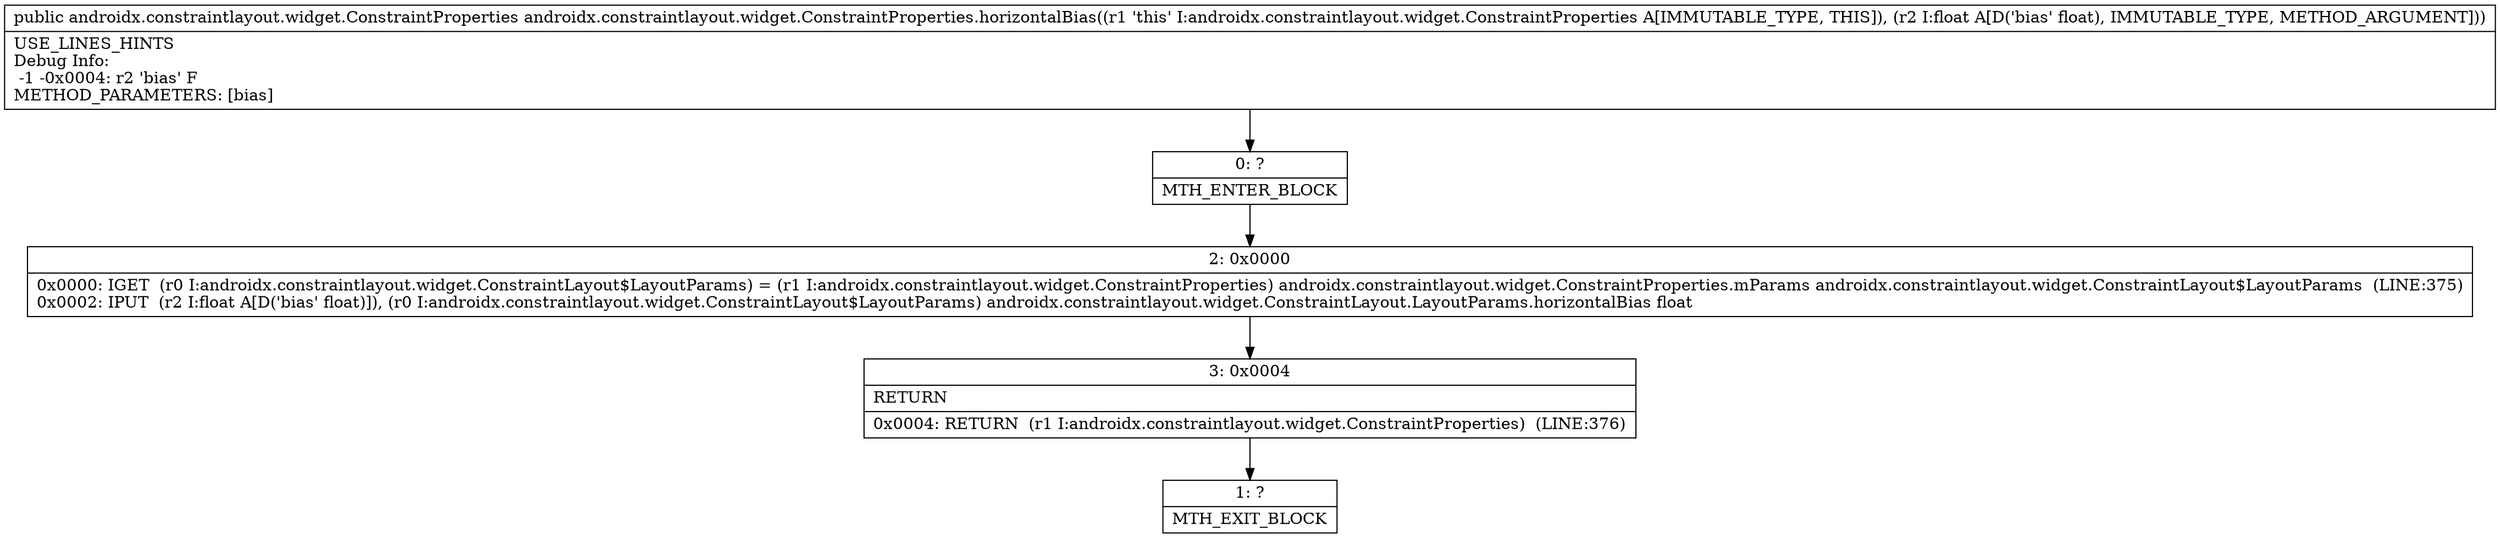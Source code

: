 digraph "CFG forandroidx.constraintlayout.widget.ConstraintProperties.horizontalBias(F)Landroidx\/constraintlayout\/widget\/ConstraintProperties;" {
Node_0 [shape=record,label="{0\:\ ?|MTH_ENTER_BLOCK\l}"];
Node_2 [shape=record,label="{2\:\ 0x0000|0x0000: IGET  (r0 I:androidx.constraintlayout.widget.ConstraintLayout$LayoutParams) = (r1 I:androidx.constraintlayout.widget.ConstraintProperties) androidx.constraintlayout.widget.ConstraintProperties.mParams androidx.constraintlayout.widget.ConstraintLayout$LayoutParams  (LINE:375)\l0x0002: IPUT  (r2 I:float A[D('bias' float)]), (r0 I:androidx.constraintlayout.widget.ConstraintLayout$LayoutParams) androidx.constraintlayout.widget.ConstraintLayout.LayoutParams.horizontalBias float \l}"];
Node_3 [shape=record,label="{3\:\ 0x0004|RETURN\l|0x0004: RETURN  (r1 I:androidx.constraintlayout.widget.ConstraintProperties)  (LINE:376)\l}"];
Node_1 [shape=record,label="{1\:\ ?|MTH_EXIT_BLOCK\l}"];
MethodNode[shape=record,label="{public androidx.constraintlayout.widget.ConstraintProperties androidx.constraintlayout.widget.ConstraintProperties.horizontalBias((r1 'this' I:androidx.constraintlayout.widget.ConstraintProperties A[IMMUTABLE_TYPE, THIS]), (r2 I:float A[D('bias' float), IMMUTABLE_TYPE, METHOD_ARGUMENT]))  | USE_LINES_HINTS\lDebug Info:\l  \-1 \-0x0004: r2 'bias' F\lMETHOD_PARAMETERS: [bias]\l}"];
MethodNode -> Node_0;Node_0 -> Node_2;
Node_2 -> Node_3;
Node_3 -> Node_1;
}

